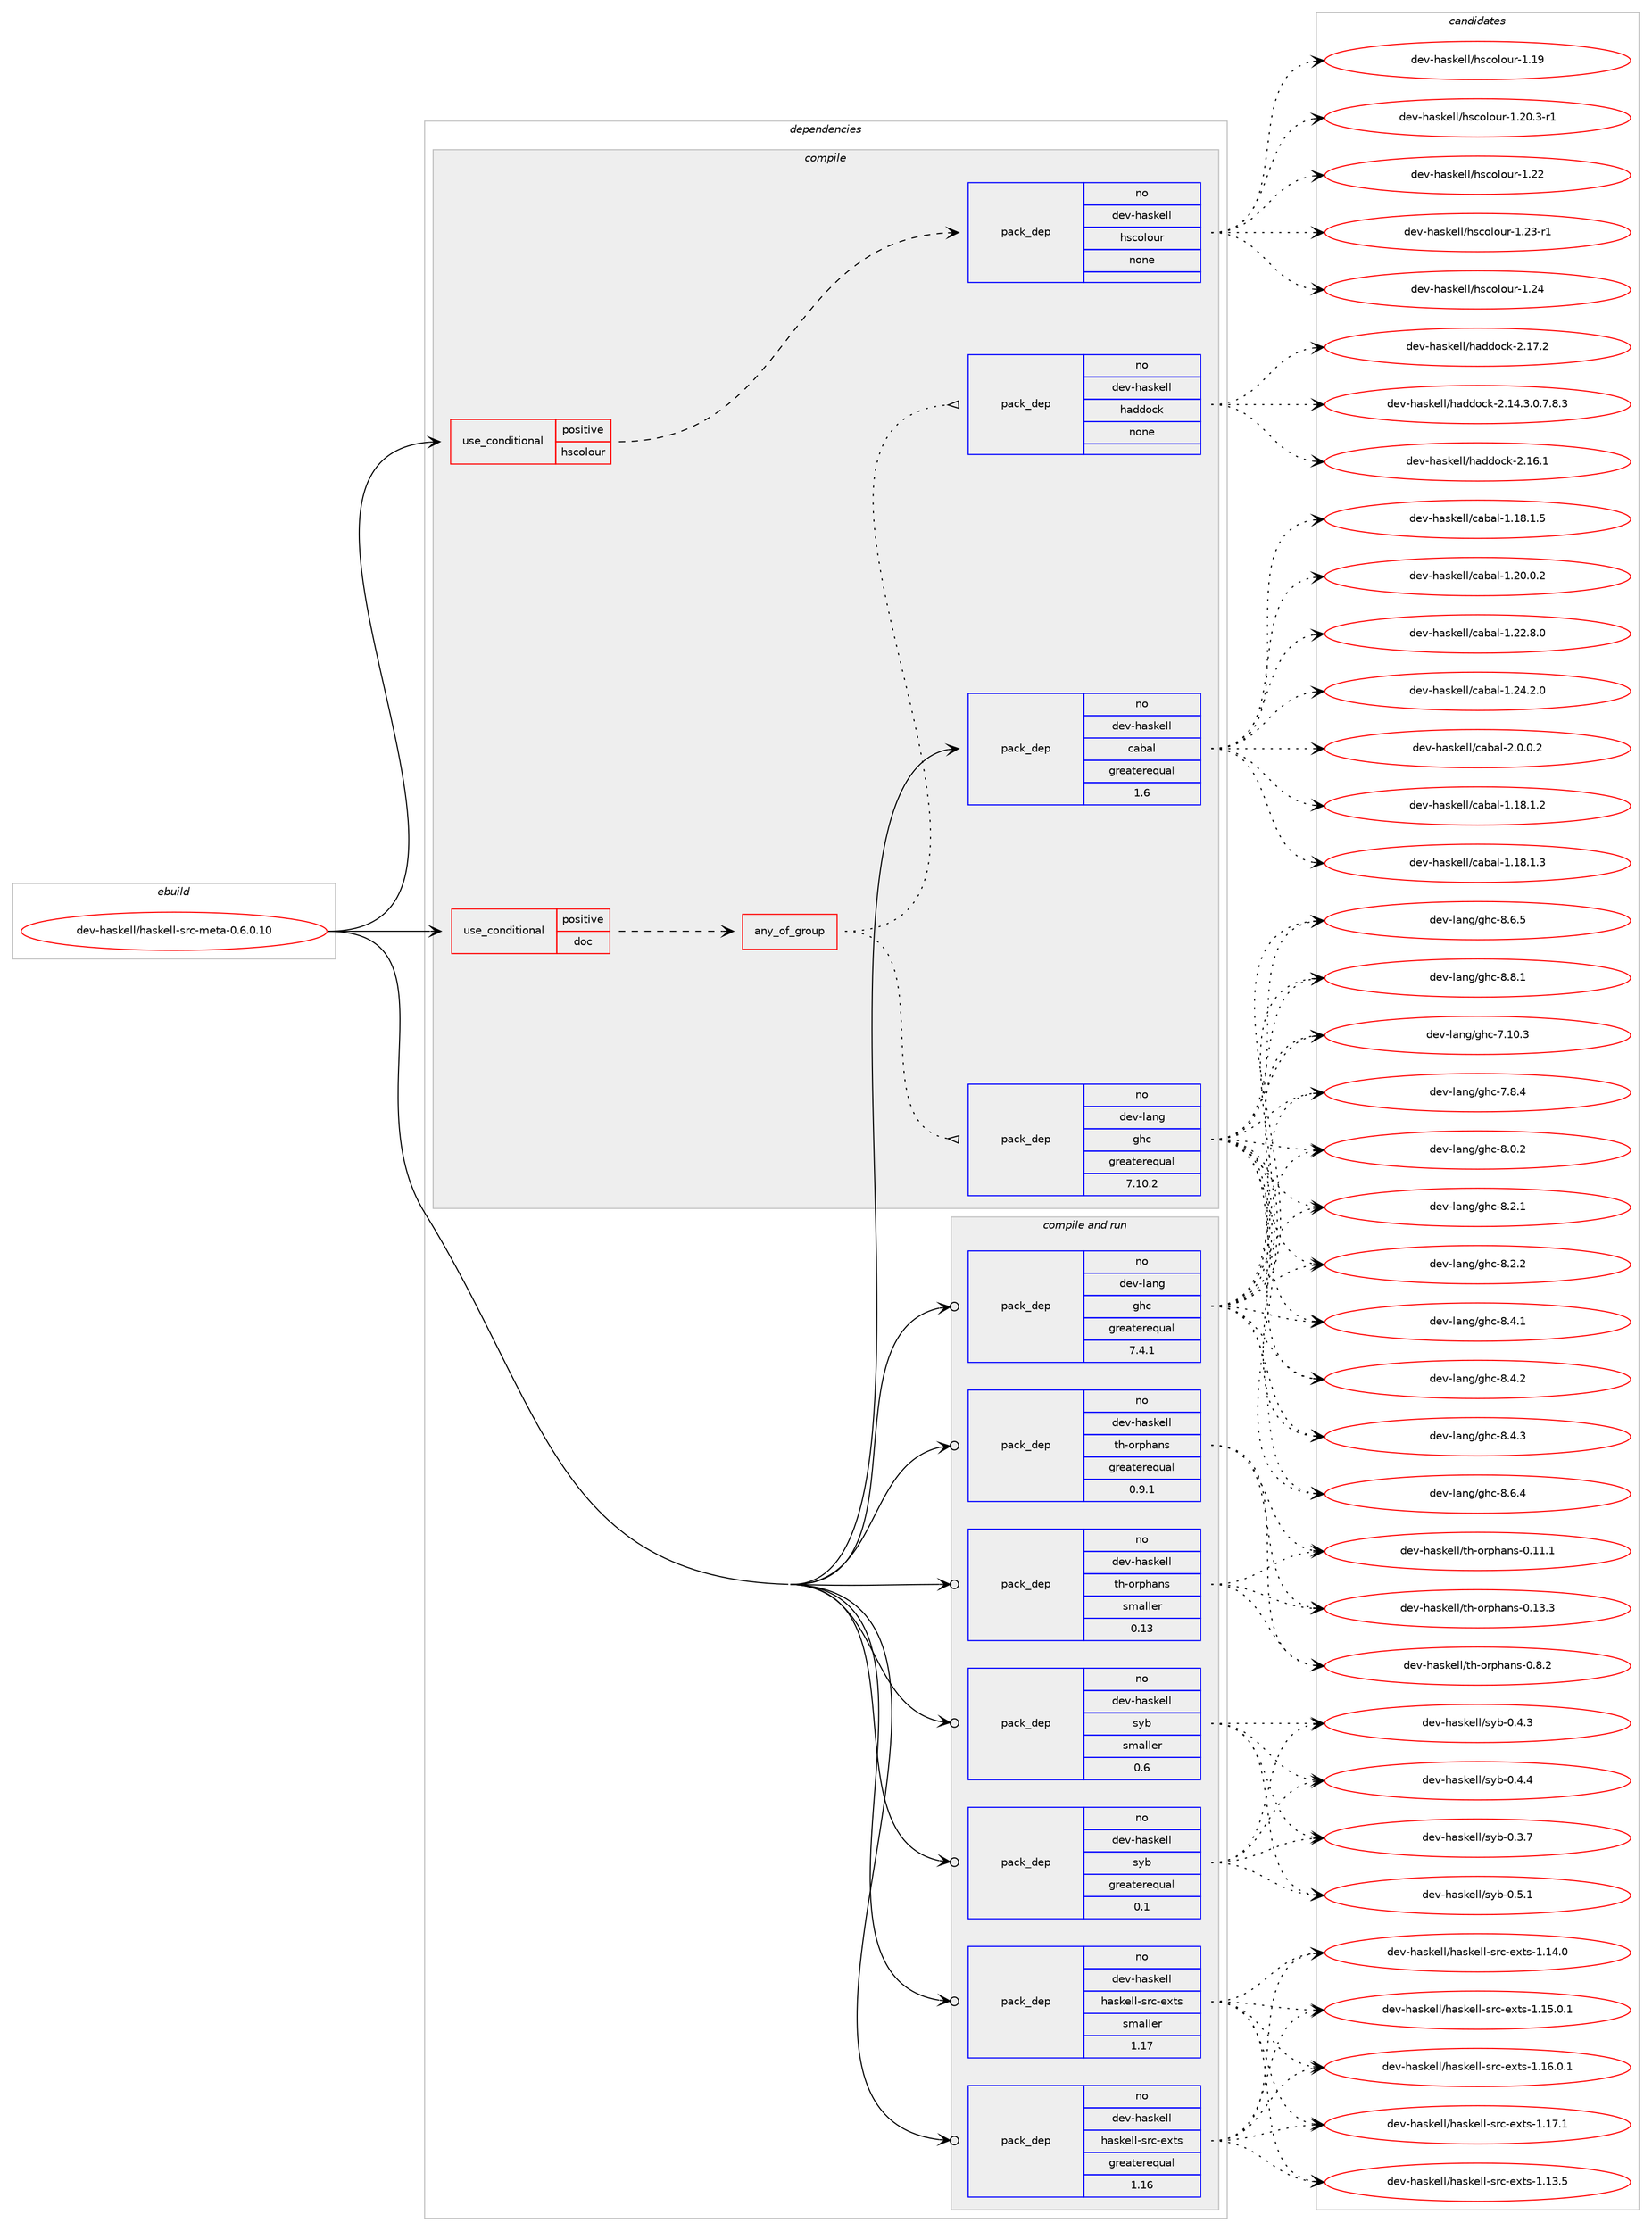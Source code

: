 digraph prolog {

# *************
# Graph options
# *************

newrank=true;
concentrate=true;
compound=true;
graph [rankdir=LR,fontname=Helvetica,fontsize=10,ranksep=1.5];#, ranksep=2.5, nodesep=0.2];
edge  [arrowhead=vee];
node  [fontname=Helvetica,fontsize=10];

# **********
# The ebuild
# **********

subgraph cluster_leftcol {
color=gray;
rank=same;
label=<<i>ebuild</i>>;
id [label="dev-haskell/haskell-src-meta-0.6.0.10", color=red, width=4, href="../dev-haskell/haskell-src-meta-0.6.0.10.svg"];
}

# ****************
# The dependencies
# ****************

subgraph cluster_midcol {
color=gray;
label=<<i>dependencies</i>>;
subgraph cluster_compile {
fillcolor="#eeeeee";
style=filled;
label=<<i>compile</i>>;
subgraph cond125990 {
dependency534376 [label=<<TABLE BORDER="0" CELLBORDER="1" CELLSPACING="0" CELLPADDING="4"><TR><TD ROWSPAN="3" CELLPADDING="10">use_conditional</TD></TR><TR><TD>positive</TD></TR><TR><TD>doc</TD></TR></TABLE>>, shape=none, color=red];
subgraph any9942 {
dependency534377 [label=<<TABLE BORDER="0" CELLBORDER="1" CELLSPACING="0" CELLPADDING="4"><TR><TD CELLPADDING="10">any_of_group</TD></TR></TABLE>>, shape=none, color=red];subgraph pack398087 {
dependency534378 [label=<<TABLE BORDER="0" CELLBORDER="1" CELLSPACING="0" CELLPADDING="4" WIDTH="220"><TR><TD ROWSPAN="6" CELLPADDING="30">pack_dep</TD></TR><TR><TD WIDTH="110">no</TD></TR><TR><TD>dev-haskell</TD></TR><TR><TD>haddock</TD></TR><TR><TD>none</TD></TR><TR><TD></TD></TR></TABLE>>, shape=none, color=blue];
}
dependency534377:e -> dependency534378:w [weight=20,style="dotted",arrowhead="oinv"];
subgraph pack398088 {
dependency534379 [label=<<TABLE BORDER="0" CELLBORDER="1" CELLSPACING="0" CELLPADDING="4" WIDTH="220"><TR><TD ROWSPAN="6" CELLPADDING="30">pack_dep</TD></TR><TR><TD WIDTH="110">no</TD></TR><TR><TD>dev-lang</TD></TR><TR><TD>ghc</TD></TR><TR><TD>greaterequal</TD></TR><TR><TD>7.10.2</TD></TR></TABLE>>, shape=none, color=blue];
}
dependency534377:e -> dependency534379:w [weight=20,style="dotted",arrowhead="oinv"];
}
dependency534376:e -> dependency534377:w [weight=20,style="dashed",arrowhead="vee"];
}
id:e -> dependency534376:w [weight=20,style="solid",arrowhead="vee"];
subgraph cond125991 {
dependency534380 [label=<<TABLE BORDER="0" CELLBORDER="1" CELLSPACING="0" CELLPADDING="4"><TR><TD ROWSPAN="3" CELLPADDING="10">use_conditional</TD></TR><TR><TD>positive</TD></TR><TR><TD>hscolour</TD></TR></TABLE>>, shape=none, color=red];
subgraph pack398089 {
dependency534381 [label=<<TABLE BORDER="0" CELLBORDER="1" CELLSPACING="0" CELLPADDING="4" WIDTH="220"><TR><TD ROWSPAN="6" CELLPADDING="30">pack_dep</TD></TR><TR><TD WIDTH="110">no</TD></TR><TR><TD>dev-haskell</TD></TR><TR><TD>hscolour</TD></TR><TR><TD>none</TD></TR><TR><TD></TD></TR></TABLE>>, shape=none, color=blue];
}
dependency534380:e -> dependency534381:w [weight=20,style="dashed",arrowhead="vee"];
}
id:e -> dependency534380:w [weight=20,style="solid",arrowhead="vee"];
subgraph pack398090 {
dependency534382 [label=<<TABLE BORDER="0" CELLBORDER="1" CELLSPACING="0" CELLPADDING="4" WIDTH="220"><TR><TD ROWSPAN="6" CELLPADDING="30">pack_dep</TD></TR><TR><TD WIDTH="110">no</TD></TR><TR><TD>dev-haskell</TD></TR><TR><TD>cabal</TD></TR><TR><TD>greaterequal</TD></TR><TR><TD>1.6</TD></TR></TABLE>>, shape=none, color=blue];
}
id:e -> dependency534382:w [weight=20,style="solid",arrowhead="vee"];
}
subgraph cluster_compileandrun {
fillcolor="#eeeeee";
style=filled;
label=<<i>compile and run</i>>;
subgraph pack398091 {
dependency534383 [label=<<TABLE BORDER="0" CELLBORDER="1" CELLSPACING="0" CELLPADDING="4" WIDTH="220"><TR><TD ROWSPAN="6" CELLPADDING="30">pack_dep</TD></TR><TR><TD WIDTH="110">no</TD></TR><TR><TD>dev-haskell</TD></TR><TR><TD>haskell-src-exts</TD></TR><TR><TD>greaterequal</TD></TR><TR><TD>1.16</TD></TR></TABLE>>, shape=none, color=blue];
}
id:e -> dependency534383:w [weight=20,style="solid",arrowhead="odotvee"];
subgraph pack398092 {
dependency534384 [label=<<TABLE BORDER="0" CELLBORDER="1" CELLSPACING="0" CELLPADDING="4" WIDTH="220"><TR><TD ROWSPAN="6" CELLPADDING="30">pack_dep</TD></TR><TR><TD WIDTH="110">no</TD></TR><TR><TD>dev-haskell</TD></TR><TR><TD>haskell-src-exts</TD></TR><TR><TD>smaller</TD></TR><TR><TD>1.17</TD></TR></TABLE>>, shape=none, color=blue];
}
id:e -> dependency534384:w [weight=20,style="solid",arrowhead="odotvee"];
subgraph pack398093 {
dependency534385 [label=<<TABLE BORDER="0" CELLBORDER="1" CELLSPACING="0" CELLPADDING="4" WIDTH="220"><TR><TD ROWSPAN="6" CELLPADDING="30">pack_dep</TD></TR><TR><TD WIDTH="110">no</TD></TR><TR><TD>dev-haskell</TD></TR><TR><TD>syb</TD></TR><TR><TD>greaterequal</TD></TR><TR><TD>0.1</TD></TR></TABLE>>, shape=none, color=blue];
}
id:e -> dependency534385:w [weight=20,style="solid",arrowhead="odotvee"];
subgraph pack398094 {
dependency534386 [label=<<TABLE BORDER="0" CELLBORDER="1" CELLSPACING="0" CELLPADDING="4" WIDTH="220"><TR><TD ROWSPAN="6" CELLPADDING="30">pack_dep</TD></TR><TR><TD WIDTH="110">no</TD></TR><TR><TD>dev-haskell</TD></TR><TR><TD>syb</TD></TR><TR><TD>smaller</TD></TR><TR><TD>0.6</TD></TR></TABLE>>, shape=none, color=blue];
}
id:e -> dependency534386:w [weight=20,style="solid",arrowhead="odotvee"];
subgraph pack398095 {
dependency534387 [label=<<TABLE BORDER="0" CELLBORDER="1" CELLSPACING="0" CELLPADDING="4" WIDTH="220"><TR><TD ROWSPAN="6" CELLPADDING="30">pack_dep</TD></TR><TR><TD WIDTH="110">no</TD></TR><TR><TD>dev-haskell</TD></TR><TR><TD>th-orphans</TD></TR><TR><TD>greaterequal</TD></TR><TR><TD>0.9.1</TD></TR></TABLE>>, shape=none, color=blue];
}
id:e -> dependency534387:w [weight=20,style="solid",arrowhead="odotvee"];
subgraph pack398096 {
dependency534388 [label=<<TABLE BORDER="0" CELLBORDER="1" CELLSPACING="0" CELLPADDING="4" WIDTH="220"><TR><TD ROWSPAN="6" CELLPADDING="30">pack_dep</TD></TR><TR><TD WIDTH="110">no</TD></TR><TR><TD>dev-haskell</TD></TR><TR><TD>th-orphans</TD></TR><TR><TD>smaller</TD></TR><TR><TD>0.13</TD></TR></TABLE>>, shape=none, color=blue];
}
id:e -> dependency534388:w [weight=20,style="solid",arrowhead="odotvee"];
subgraph pack398097 {
dependency534389 [label=<<TABLE BORDER="0" CELLBORDER="1" CELLSPACING="0" CELLPADDING="4" WIDTH="220"><TR><TD ROWSPAN="6" CELLPADDING="30">pack_dep</TD></TR><TR><TD WIDTH="110">no</TD></TR><TR><TD>dev-lang</TD></TR><TR><TD>ghc</TD></TR><TR><TD>greaterequal</TD></TR><TR><TD>7.4.1</TD></TR></TABLE>>, shape=none, color=blue];
}
id:e -> dependency534389:w [weight=20,style="solid",arrowhead="odotvee"];
}
subgraph cluster_run {
fillcolor="#eeeeee";
style=filled;
label=<<i>run</i>>;
}
}

# **************
# The candidates
# **************

subgraph cluster_choices {
rank=same;
color=gray;
label=<<i>candidates</i>>;

subgraph choice398087 {
color=black;
nodesep=1;
choice1001011184510497115107101108108471049710010011199107455046495246514648465546564651 [label="dev-haskell/haddock-2.14.3.0.7.8.3", color=red, width=4,href="../dev-haskell/haddock-2.14.3.0.7.8.3.svg"];
choice100101118451049711510710110810847104971001001119910745504649544649 [label="dev-haskell/haddock-2.16.1", color=red, width=4,href="../dev-haskell/haddock-2.16.1.svg"];
choice100101118451049711510710110810847104971001001119910745504649554650 [label="dev-haskell/haddock-2.17.2", color=red, width=4,href="../dev-haskell/haddock-2.17.2.svg"];
dependency534378:e -> choice1001011184510497115107101108108471049710010011199107455046495246514648465546564651:w [style=dotted,weight="100"];
dependency534378:e -> choice100101118451049711510710110810847104971001001119910745504649544649:w [style=dotted,weight="100"];
dependency534378:e -> choice100101118451049711510710110810847104971001001119910745504649554650:w [style=dotted,weight="100"];
}
subgraph choice398088 {
color=black;
nodesep=1;
choice1001011184510897110103471031049945554649484651 [label="dev-lang/ghc-7.10.3", color=red, width=4,href="../dev-lang/ghc-7.10.3.svg"];
choice10010111845108971101034710310499455546564652 [label="dev-lang/ghc-7.8.4", color=red, width=4,href="../dev-lang/ghc-7.8.4.svg"];
choice10010111845108971101034710310499455646484650 [label="dev-lang/ghc-8.0.2", color=red, width=4,href="../dev-lang/ghc-8.0.2.svg"];
choice10010111845108971101034710310499455646504649 [label="dev-lang/ghc-8.2.1", color=red, width=4,href="../dev-lang/ghc-8.2.1.svg"];
choice10010111845108971101034710310499455646504650 [label="dev-lang/ghc-8.2.2", color=red, width=4,href="../dev-lang/ghc-8.2.2.svg"];
choice10010111845108971101034710310499455646524649 [label="dev-lang/ghc-8.4.1", color=red, width=4,href="../dev-lang/ghc-8.4.1.svg"];
choice10010111845108971101034710310499455646524650 [label="dev-lang/ghc-8.4.2", color=red, width=4,href="../dev-lang/ghc-8.4.2.svg"];
choice10010111845108971101034710310499455646524651 [label="dev-lang/ghc-8.4.3", color=red, width=4,href="../dev-lang/ghc-8.4.3.svg"];
choice10010111845108971101034710310499455646544652 [label="dev-lang/ghc-8.6.4", color=red, width=4,href="../dev-lang/ghc-8.6.4.svg"];
choice10010111845108971101034710310499455646544653 [label="dev-lang/ghc-8.6.5", color=red, width=4,href="../dev-lang/ghc-8.6.5.svg"];
choice10010111845108971101034710310499455646564649 [label="dev-lang/ghc-8.8.1", color=red, width=4,href="../dev-lang/ghc-8.8.1.svg"];
dependency534379:e -> choice1001011184510897110103471031049945554649484651:w [style=dotted,weight="100"];
dependency534379:e -> choice10010111845108971101034710310499455546564652:w [style=dotted,weight="100"];
dependency534379:e -> choice10010111845108971101034710310499455646484650:w [style=dotted,weight="100"];
dependency534379:e -> choice10010111845108971101034710310499455646504649:w [style=dotted,weight="100"];
dependency534379:e -> choice10010111845108971101034710310499455646504650:w [style=dotted,weight="100"];
dependency534379:e -> choice10010111845108971101034710310499455646524649:w [style=dotted,weight="100"];
dependency534379:e -> choice10010111845108971101034710310499455646524650:w [style=dotted,weight="100"];
dependency534379:e -> choice10010111845108971101034710310499455646524651:w [style=dotted,weight="100"];
dependency534379:e -> choice10010111845108971101034710310499455646544652:w [style=dotted,weight="100"];
dependency534379:e -> choice10010111845108971101034710310499455646544653:w [style=dotted,weight="100"];
dependency534379:e -> choice10010111845108971101034710310499455646564649:w [style=dotted,weight="100"];
}
subgraph choice398089 {
color=black;
nodesep=1;
choice100101118451049711510710110810847104115991111081111171144549464957 [label="dev-haskell/hscolour-1.19", color=red, width=4,href="../dev-haskell/hscolour-1.19.svg"];
choice10010111845104971151071011081084710411599111108111117114454946504846514511449 [label="dev-haskell/hscolour-1.20.3-r1", color=red, width=4,href="../dev-haskell/hscolour-1.20.3-r1.svg"];
choice100101118451049711510710110810847104115991111081111171144549465050 [label="dev-haskell/hscolour-1.22", color=red, width=4,href="../dev-haskell/hscolour-1.22.svg"];
choice1001011184510497115107101108108471041159911110811111711445494650514511449 [label="dev-haskell/hscolour-1.23-r1", color=red, width=4,href="../dev-haskell/hscolour-1.23-r1.svg"];
choice100101118451049711510710110810847104115991111081111171144549465052 [label="dev-haskell/hscolour-1.24", color=red, width=4,href="../dev-haskell/hscolour-1.24.svg"];
dependency534381:e -> choice100101118451049711510710110810847104115991111081111171144549464957:w [style=dotted,weight="100"];
dependency534381:e -> choice10010111845104971151071011081084710411599111108111117114454946504846514511449:w [style=dotted,weight="100"];
dependency534381:e -> choice100101118451049711510710110810847104115991111081111171144549465050:w [style=dotted,weight="100"];
dependency534381:e -> choice1001011184510497115107101108108471041159911110811111711445494650514511449:w [style=dotted,weight="100"];
dependency534381:e -> choice100101118451049711510710110810847104115991111081111171144549465052:w [style=dotted,weight="100"];
}
subgraph choice398090 {
color=black;
nodesep=1;
choice10010111845104971151071011081084799979897108454946495646494650 [label="dev-haskell/cabal-1.18.1.2", color=red, width=4,href="../dev-haskell/cabal-1.18.1.2.svg"];
choice10010111845104971151071011081084799979897108454946495646494651 [label="dev-haskell/cabal-1.18.1.3", color=red, width=4,href="../dev-haskell/cabal-1.18.1.3.svg"];
choice10010111845104971151071011081084799979897108454946495646494653 [label="dev-haskell/cabal-1.18.1.5", color=red, width=4,href="../dev-haskell/cabal-1.18.1.5.svg"];
choice10010111845104971151071011081084799979897108454946504846484650 [label="dev-haskell/cabal-1.20.0.2", color=red, width=4,href="../dev-haskell/cabal-1.20.0.2.svg"];
choice10010111845104971151071011081084799979897108454946505046564648 [label="dev-haskell/cabal-1.22.8.0", color=red, width=4,href="../dev-haskell/cabal-1.22.8.0.svg"];
choice10010111845104971151071011081084799979897108454946505246504648 [label="dev-haskell/cabal-1.24.2.0", color=red, width=4,href="../dev-haskell/cabal-1.24.2.0.svg"];
choice100101118451049711510710110810847999798971084550464846484650 [label="dev-haskell/cabal-2.0.0.2", color=red, width=4,href="../dev-haskell/cabal-2.0.0.2.svg"];
dependency534382:e -> choice10010111845104971151071011081084799979897108454946495646494650:w [style=dotted,weight="100"];
dependency534382:e -> choice10010111845104971151071011081084799979897108454946495646494651:w [style=dotted,weight="100"];
dependency534382:e -> choice10010111845104971151071011081084799979897108454946495646494653:w [style=dotted,weight="100"];
dependency534382:e -> choice10010111845104971151071011081084799979897108454946504846484650:w [style=dotted,weight="100"];
dependency534382:e -> choice10010111845104971151071011081084799979897108454946505046564648:w [style=dotted,weight="100"];
dependency534382:e -> choice10010111845104971151071011081084799979897108454946505246504648:w [style=dotted,weight="100"];
dependency534382:e -> choice100101118451049711510710110810847999798971084550464846484650:w [style=dotted,weight="100"];
}
subgraph choice398091 {
color=black;
nodesep=1;
choice1001011184510497115107101108108471049711510710110810845115114994510112011611545494649514653 [label="dev-haskell/haskell-src-exts-1.13.5", color=red, width=4,href="../dev-haskell/haskell-src-exts-1.13.5.svg"];
choice1001011184510497115107101108108471049711510710110810845115114994510112011611545494649524648 [label="dev-haskell/haskell-src-exts-1.14.0", color=red, width=4,href="../dev-haskell/haskell-src-exts-1.14.0.svg"];
choice10010111845104971151071011081084710497115107101108108451151149945101120116115454946495346484649 [label="dev-haskell/haskell-src-exts-1.15.0.1", color=red, width=4,href="../dev-haskell/haskell-src-exts-1.15.0.1.svg"];
choice10010111845104971151071011081084710497115107101108108451151149945101120116115454946495446484649 [label="dev-haskell/haskell-src-exts-1.16.0.1", color=red, width=4,href="../dev-haskell/haskell-src-exts-1.16.0.1.svg"];
choice1001011184510497115107101108108471049711510710110810845115114994510112011611545494649554649 [label="dev-haskell/haskell-src-exts-1.17.1", color=red, width=4,href="../dev-haskell/haskell-src-exts-1.17.1.svg"];
dependency534383:e -> choice1001011184510497115107101108108471049711510710110810845115114994510112011611545494649514653:w [style=dotted,weight="100"];
dependency534383:e -> choice1001011184510497115107101108108471049711510710110810845115114994510112011611545494649524648:w [style=dotted,weight="100"];
dependency534383:e -> choice10010111845104971151071011081084710497115107101108108451151149945101120116115454946495346484649:w [style=dotted,weight="100"];
dependency534383:e -> choice10010111845104971151071011081084710497115107101108108451151149945101120116115454946495446484649:w [style=dotted,weight="100"];
dependency534383:e -> choice1001011184510497115107101108108471049711510710110810845115114994510112011611545494649554649:w [style=dotted,weight="100"];
}
subgraph choice398092 {
color=black;
nodesep=1;
choice1001011184510497115107101108108471049711510710110810845115114994510112011611545494649514653 [label="dev-haskell/haskell-src-exts-1.13.5", color=red, width=4,href="../dev-haskell/haskell-src-exts-1.13.5.svg"];
choice1001011184510497115107101108108471049711510710110810845115114994510112011611545494649524648 [label="dev-haskell/haskell-src-exts-1.14.0", color=red, width=4,href="../dev-haskell/haskell-src-exts-1.14.0.svg"];
choice10010111845104971151071011081084710497115107101108108451151149945101120116115454946495346484649 [label="dev-haskell/haskell-src-exts-1.15.0.1", color=red, width=4,href="../dev-haskell/haskell-src-exts-1.15.0.1.svg"];
choice10010111845104971151071011081084710497115107101108108451151149945101120116115454946495446484649 [label="dev-haskell/haskell-src-exts-1.16.0.1", color=red, width=4,href="../dev-haskell/haskell-src-exts-1.16.0.1.svg"];
choice1001011184510497115107101108108471049711510710110810845115114994510112011611545494649554649 [label="dev-haskell/haskell-src-exts-1.17.1", color=red, width=4,href="../dev-haskell/haskell-src-exts-1.17.1.svg"];
dependency534384:e -> choice1001011184510497115107101108108471049711510710110810845115114994510112011611545494649514653:w [style=dotted,weight="100"];
dependency534384:e -> choice1001011184510497115107101108108471049711510710110810845115114994510112011611545494649524648:w [style=dotted,weight="100"];
dependency534384:e -> choice10010111845104971151071011081084710497115107101108108451151149945101120116115454946495346484649:w [style=dotted,weight="100"];
dependency534384:e -> choice10010111845104971151071011081084710497115107101108108451151149945101120116115454946495446484649:w [style=dotted,weight="100"];
dependency534384:e -> choice1001011184510497115107101108108471049711510710110810845115114994510112011611545494649554649:w [style=dotted,weight="100"];
}
subgraph choice398093 {
color=black;
nodesep=1;
choice10010111845104971151071011081084711512198454846514655 [label="dev-haskell/syb-0.3.7", color=red, width=4,href="../dev-haskell/syb-0.3.7.svg"];
choice10010111845104971151071011081084711512198454846524651 [label="dev-haskell/syb-0.4.3", color=red, width=4,href="../dev-haskell/syb-0.4.3.svg"];
choice10010111845104971151071011081084711512198454846524652 [label="dev-haskell/syb-0.4.4", color=red, width=4,href="../dev-haskell/syb-0.4.4.svg"];
choice10010111845104971151071011081084711512198454846534649 [label="dev-haskell/syb-0.5.1", color=red, width=4,href="../dev-haskell/syb-0.5.1.svg"];
dependency534385:e -> choice10010111845104971151071011081084711512198454846514655:w [style=dotted,weight="100"];
dependency534385:e -> choice10010111845104971151071011081084711512198454846524651:w [style=dotted,weight="100"];
dependency534385:e -> choice10010111845104971151071011081084711512198454846524652:w [style=dotted,weight="100"];
dependency534385:e -> choice10010111845104971151071011081084711512198454846534649:w [style=dotted,weight="100"];
}
subgraph choice398094 {
color=black;
nodesep=1;
choice10010111845104971151071011081084711512198454846514655 [label="dev-haskell/syb-0.3.7", color=red, width=4,href="../dev-haskell/syb-0.3.7.svg"];
choice10010111845104971151071011081084711512198454846524651 [label="dev-haskell/syb-0.4.3", color=red, width=4,href="../dev-haskell/syb-0.4.3.svg"];
choice10010111845104971151071011081084711512198454846524652 [label="dev-haskell/syb-0.4.4", color=red, width=4,href="../dev-haskell/syb-0.4.4.svg"];
choice10010111845104971151071011081084711512198454846534649 [label="dev-haskell/syb-0.5.1", color=red, width=4,href="../dev-haskell/syb-0.5.1.svg"];
dependency534386:e -> choice10010111845104971151071011081084711512198454846514655:w [style=dotted,weight="100"];
dependency534386:e -> choice10010111845104971151071011081084711512198454846524651:w [style=dotted,weight="100"];
dependency534386:e -> choice10010111845104971151071011081084711512198454846524652:w [style=dotted,weight="100"];
dependency534386:e -> choice10010111845104971151071011081084711512198454846534649:w [style=dotted,weight="100"];
}
subgraph choice398095 {
color=black;
nodesep=1;
choice100101118451049711510710110810847116104451111141121049711011545484649494649 [label="dev-haskell/th-orphans-0.11.1", color=red, width=4,href="../dev-haskell/th-orphans-0.11.1.svg"];
choice100101118451049711510710110810847116104451111141121049711011545484649514651 [label="dev-haskell/th-orphans-0.13.3", color=red, width=4,href="../dev-haskell/th-orphans-0.13.3.svg"];
choice1001011184510497115107101108108471161044511111411210497110115454846564650 [label="dev-haskell/th-orphans-0.8.2", color=red, width=4,href="../dev-haskell/th-orphans-0.8.2.svg"];
dependency534387:e -> choice100101118451049711510710110810847116104451111141121049711011545484649494649:w [style=dotted,weight="100"];
dependency534387:e -> choice100101118451049711510710110810847116104451111141121049711011545484649514651:w [style=dotted,weight="100"];
dependency534387:e -> choice1001011184510497115107101108108471161044511111411210497110115454846564650:w [style=dotted,weight="100"];
}
subgraph choice398096 {
color=black;
nodesep=1;
choice100101118451049711510710110810847116104451111141121049711011545484649494649 [label="dev-haskell/th-orphans-0.11.1", color=red, width=4,href="../dev-haskell/th-orphans-0.11.1.svg"];
choice100101118451049711510710110810847116104451111141121049711011545484649514651 [label="dev-haskell/th-orphans-0.13.3", color=red, width=4,href="../dev-haskell/th-orphans-0.13.3.svg"];
choice1001011184510497115107101108108471161044511111411210497110115454846564650 [label="dev-haskell/th-orphans-0.8.2", color=red, width=4,href="../dev-haskell/th-orphans-0.8.2.svg"];
dependency534388:e -> choice100101118451049711510710110810847116104451111141121049711011545484649494649:w [style=dotted,weight="100"];
dependency534388:e -> choice100101118451049711510710110810847116104451111141121049711011545484649514651:w [style=dotted,weight="100"];
dependency534388:e -> choice1001011184510497115107101108108471161044511111411210497110115454846564650:w [style=dotted,weight="100"];
}
subgraph choice398097 {
color=black;
nodesep=1;
choice1001011184510897110103471031049945554649484651 [label="dev-lang/ghc-7.10.3", color=red, width=4,href="../dev-lang/ghc-7.10.3.svg"];
choice10010111845108971101034710310499455546564652 [label="dev-lang/ghc-7.8.4", color=red, width=4,href="../dev-lang/ghc-7.8.4.svg"];
choice10010111845108971101034710310499455646484650 [label="dev-lang/ghc-8.0.2", color=red, width=4,href="../dev-lang/ghc-8.0.2.svg"];
choice10010111845108971101034710310499455646504649 [label="dev-lang/ghc-8.2.1", color=red, width=4,href="../dev-lang/ghc-8.2.1.svg"];
choice10010111845108971101034710310499455646504650 [label="dev-lang/ghc-8.2.2", color=red, width=4,href="../dev-lang/ghc-8.2.2.svg"];
choice10010111845108971101034710310499455646524649 [label="dev-lang/ghc-8.4.1", color=red, width=4,href="../dev-lang/ghc-8.4.1.svg"];
choice10010111845108971101034710310499455646524650 [label="dev-lang/ghc-8.4.2", color=red, width=4,href="../dev-lang/ghc-8.4.2.svg"];
choice10010111845108971101034710310499455646524651 [label="dev-lang/ghc-8.4.3", color=red, width=4,href="../dev-lang/ghc-8.4.3.svg"];
choice10010111845108971101034710310499455646544652 [label="dev-lang/ghc-8.6.4", color=red, width=4,href="../dev-lang/ghc-8.6.4.svg"];
choice10010111845108971101034710310499455646544653 [label="dev-lang/ghc-8.6.5", color=red, width=4,href="../dev-lang/ghc-8.6.5.svg"];
choice10010111845108971101034710310499455646564649 [label="dev-lang/ghc-8.8.1", color=red, width=4,href="../dev-lang/ghc-8.8.1.svg"];
dependency534389:e -> choice1001011184510897110103471031049945554649484651:w [style=dotted,weight="100"];
dependency534389:e -> choice10010111845108971101034710310499455546564652:w [style=dotted,weight="100"];
dependency534389:e -> choice10010111845108971101034710310499455646484650:w [style=dotted,weight="100"];
dependency534389:e -> choice10010111845108971101034710310499455646504649:w [style=dotted,weight="100"];
dependency534389:e -> choice10010111845108971101034710310499455646504650:w [style=dotted,weight="100"];
dependency534389:e -> choice10010111845108971101034710310499455646524649:w [style=dotted,weight="100"];
dependency534389:e -> choice10010111845108971101034710310499455646524650:w [style=dotted,weight="100"];
dependency534389:e -> choice10010111845108971101034710310499455646524651:w [style=dotted,weight="100"];
dependency534389:e -> choice10010111845108971101034710310499455646544652:w [style=dotted,weight="100"];
dependency534389:e -> choice10010111845108971101034710310499455646544653:w [style=dotted,weight="100"];
dependency534389:e -> choice10010111845108971101034710310499455646564649:w [style=dotted,weight="100"];
}
}

}
